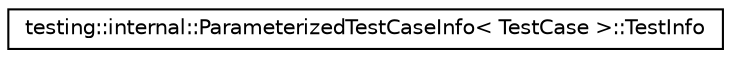 digraph G
{
  edge [fontname="Helvetica",fontsize="10",labelfontname="Helvetica",labelfontsize="10"];
  node [fontname="Helvetica",fontsize="10",shape=record];
  rankdir="LR";
  Node1 [label="testing::internal::ParameterizedTestCaseInfo\< TestCase \>::TestInfo",height=0.2,width=0.4,color="black", fillcolor="white", style="filled",URL="$structtesting_1_1internal_1_1ParameterizedTestCaseInfo_1_1TestInfo.html"];
}
